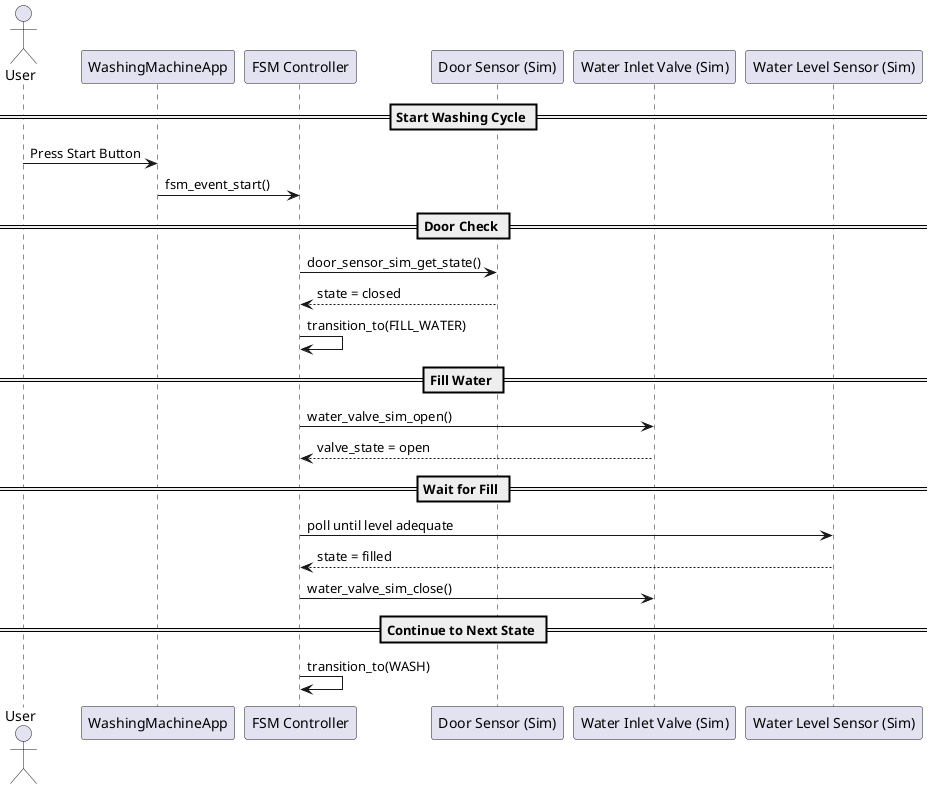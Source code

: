 @startuml
actor User
participant "WashingMachineApp" as App
participant "FSM Controller" as FSM
participant "Door Sensor (Sim)" as DoorSim
participant "Water Inlet Valve (Sim)" as ValveSim
participant "Water Level Sensor (Sim)" as LevelSim

== Start Washing Cycle ==
User -> App : Press Start Button
App -> FSM : fsm_event_start()

== Door Check ==
FSM -> DoorSim : door_sensor_sim_get_state()
DoorSim --> FSM : state = closed

FSM -> FSM : transition_to(FILL_WATER)

== Fill Water ==
FSM -> ValveSim : water_valve_sim_open()
ValveSim --> FSM : valve_state = open

== Wait for Fill ==
FSM -> LevelSim : poll until level adequate
LevelSim --> FSM : state = filled

FSM -> ValveSim : water_valve_sim_close()

== Continue to Next State ==
FSM -> FSM : transition_to(WASH)

@enduml